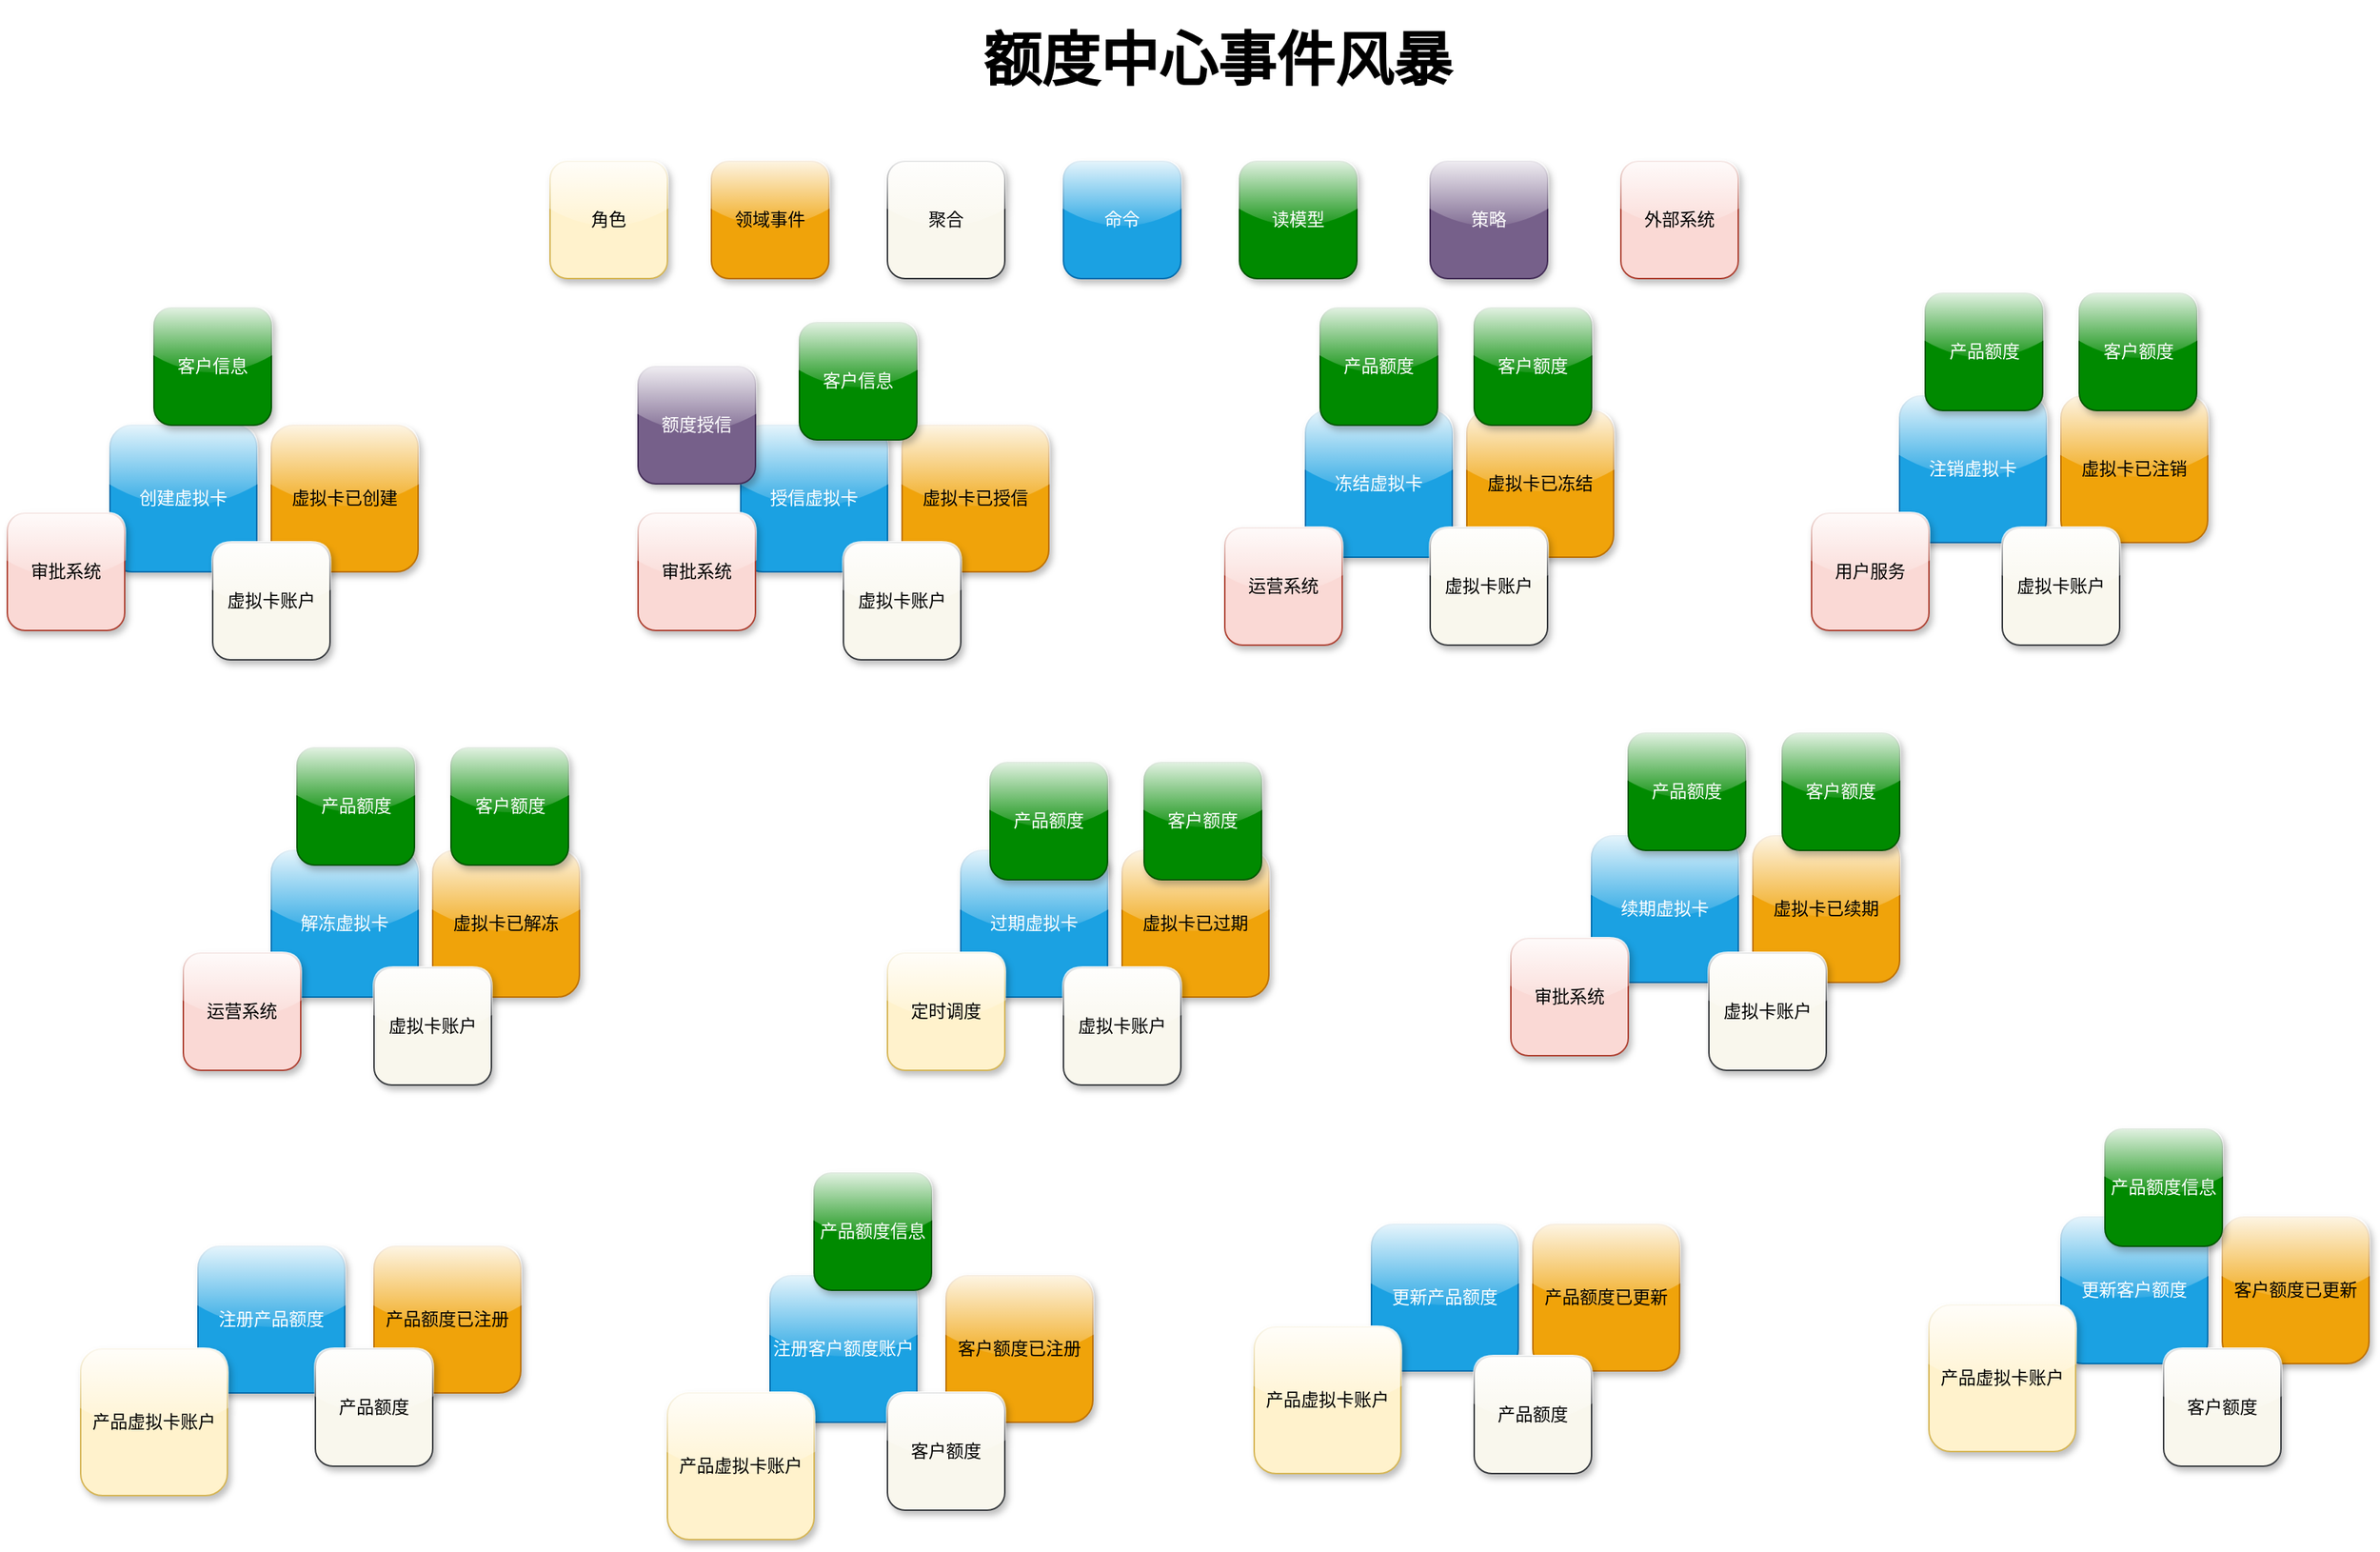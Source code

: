<mxfile version="17.4.5" type="github">
  <diagram id="02kSQJC5EBc3TXm7iyLK" name="Page-1">
    <mxGraphModel dx="3006" dy="1344" grid="1" gridSize="10" guides="1" tooltips="1" connect="1" arrows="1" fold="1" page="1" pageScale="1" pageWidth="850" pageHeight="1100" math="0" shadow="0">
      <root>
        <mxCell id="0" />
        <mxCell id="1" parent="0" />
        <mxCell id="L5pj8UpumzNdaHFX_pkL-2" value="角色" style="whiteSpace=wrap;html=1;aspect=fixed;shadow=1;fillColor=#fff2cc;strokeColor=#d6b656;glass=1;sketch=0;rounded=1;" vertex="1" parent="1">
          <mxGeometry x="100" y="190" width="80" height="80" as="geometry" />
        </mxCell>
        <mxCell id="L5pj8UpumzNdaHFX_pkL-3" value="领域事件" style="whiteSpace=wrap;html=1;aspect=fixed;shadow=1;fillColor=#f0a30a;strokeColor=#BD7000;fontColor=#000000;glass=1;sketch=0;rounded=1;" vertex="1" parent="1">
          <mxGeometry x="210" y="190" width="80" height="80" as="geometry" />
        </mxCell>
        <mxCell id="L5pj8UpumzNdaHFX_pkL-4" value="聚合" style="whiteSpace=wrap;html=1;aspect=fixed;shadow=1;fillColor=#f9f7ed;strokeColor=#36393d;glass=1;sketch=0;rounded=1;" vertex="1" parent="1">
          <mxGeometry x="330" y="190" width="80" height="80" as="geometry" />
        </mxCell>
        <mxCell id="L5pj8UpumzNdaHFX_pkL-5" value="注册产品额度" style="whiteSpace=wrap;html=1;aspect=fixed;shadow=1;fillColor=#1ba1e2;strokeColor=#006EAF;fontColor=#ffffff;glass=1;sketch=0;rounded=1;" vertex="1" parent="1">
          <mxGeometry x="-140" y="930" width="100" height="100" as="geometry" />
        </mxCell>
        <mxCell id="L5pj8UpumzNdaHFX_pkL-6" value="读模型" style="whiteSpace=wrap;html=1;aspect=fixed;shadow=1;fillColor=#008a00;strokeColor=#005700;fontColor=#ffffff;glass=1;sketch=0;rounded=1;" vertex="1" parent="1">
          <mxGeometry x="570" y="190" width="80" height="80" as="geometry" />
        </mxCell>
        <mxCell id="L5pj8UpumzNdaHFX_pkL-8" value="外部系统" style="whiteSpace=wrap;html=1;aspect=fixed;shadow=1;fillColor=#fad9d5;strokeColor=#ae4132;glass=1;sketch=0;rounded=1;" vertex="1" parent="1">
          <mxGeometry x="830" y="190" width="80" height="80" as="geometry" />
        </mxCell>
        <mxCell id="L5pj8UpumzNdaHFX_pkL-9" value="客户额度已注册" style="whiteSpace=wrap;html=1;aspect=fixed;shadow=1;fillColor=#f0a30a;strokeColor=#BD7000;fontColor=#000000;glass=1;sketch=0;rounded=1;" vertex="1" parent="1">
          <mxGeometry x="370" y="950" width="100" height="100" as="geometry" />
        </mxCell>
        <mxCell id="L5pj8UpumzNdaHFX_pkL-10" value="注册客户额度账户" style="whiteSpace=wrap;html=1;aspect=fixed;shadow=1;fillColor=#1ba1e2;strokeColor=#006EAF;fontColor=#ffffff;glass=1;sketch=0;rounded=1;" vertex="1" parent="1">
          <mxGeometry x="250" y="950" width="100" height="100" as="geometry" />
        </mxCell>
        <mxCell id="L5pj8UpumzNdaHFX_pkL-12" value="产品额度已注册" style="whiteSpace=wrap;html=1;aspect=fixed;shadow=1;fillColor=#f0a30a;strokeColor=#BD7000;fontColor=#000000;glass=1;sketch=0;rounded=1;" vertex="1" parent="1">
          <mxGeometry x="-20" y="930" width="100" height="100" as="geometry" />
        </mxCell>
        <mxCell id="L5pj8UpumzNdaHFX_pkL-13" value="产品额度已更新" style="whiteSpace=wrap;html=1;aspect=fixed;shadow=1;fillColor=#f0a30a;strokeColor=#BD7000;fontColor=#000000;glass=1;sketch=0;rounded=1;" vertex="1" parent="1">
          <mxGeometry x="770" y="915" width="100" height="100" as="geometry" />
        </mxCell>
        <mxCell id="L5pj8UpumzNdaHFX_pkL-14" value="更新产品额度" style="whiteSpace=wrap;html=1;aspect=fixed;shadow=1;fillColor=#1ba1e2;strokeColor=#006EAF;fontColor=#ffffff;glass=1;sketch=0;rounded=1;" vertex="1" parent="1">
          <mxGeometry x="660" y="915" width="100" height="100" as="geometry" />
        </mxCell>
        <mxCell id="L5pj8UpumzNdaHFX_pkL-17" value="客户额度已更新" style="whiteSpace=wrap;html=1;aspect=fixed;shadow=1;fillColor=#f0a30a;strokeColor=#BD7000;fontColor=#000000;glass=1;sketch=0;rounded=1;" vertex="1" parent="1">
          <mxGeometry x="1240" y="910" width="100" height="100" as="geometry" />
        </mxCell>
        <mxCell id="L5pj8UpumzNdaHFX_pkL-19" value="更新客户额度" style="whiteSpace=wrap;html=1;aspect=fixed;shadow=1;fillColor=#1ba1e2;strokeColor=#006EAF;fontColor=#ffffff;glass=1;sketch=0;rounded=1;" vertex="1" parent="1">
          <mxGeometry x="1130" y="910" width="100" height="100" as="geometry" />
        </mxCell>
        <mxCell id="L5pj8UpumzNdaHFX_pkL-24" value="产品虚拟卡账户" style="whiteSpace=wrap;html=1;aspect=fixed;shadow=1;fillColor=#fff2cc;strokeColor=#d6b656;glass=1;sketch=0;rounded=1;" vertex="1" parent="1">
          <mxGeometry x="-220" y="1000" width="100" height="100" as="geometry" />
        </mxCell>
        <mxCell id="L5pj8UpumzNdaHFX_pkL-26" value="产品额度" style="whiteSpace=wrap;html=1;aspect=fixed;shadow=1;fillColor=#f9f7ed;strokeColor=#36393d;glass=1;sketch=0;rounded=1;" vertex="1" parent="1">
          <mxGeometry x="-60" y="1000" width="80" height="80" as="geometry" />
        </mxCell>
        <mxCell id="L5pj8UpumzNdaHFX_pkL-28" value="命令" style="whiteSpace=wrap;html=1;aspect=fixed;shadow=1;fillColor=#1ba1e2;strokeColor=#006EAF;fontColor=#ffffff;glass=1;sketch=0;rounded=1;" vertex="1" parent="1">
          <mxGeometry x="450" y="190" width="80" height="80" as="geometry" />
        </mxCell>
        <mxCell id="L5pj8UpumzNdaHFX_pkL-29" value="客户额度" style="whiteSpace=wrap;html=1;aspect=fixed;shadow=1;fillColor=#f9f7ed;strokeColor=#36393d;glass=1;sketch=0;rounded=1;" vertex="1" parent="1">
          <mxGeometry x="330" y="1030" width="80" height="80" as="geometry" />
        </mxCell>
        <mxCell id="L5pj8UpumzNdaHFX_pkL-31" value="&lt;h1&gt;&lt;font style=&quot;font-size: 40px&quot;&gt;额度中心事件风暴&lt;/font&gt;&lt;/h1&gt;" style="text;html=1;strokeColor=none;fillColor=none;align=center;verticalAlign=middle;whiteSpace=wrap;rounded=1;shadow=1;glass=1;sketch=0;" vertex="1" parent="1">
          <mxGeometry x="360" y="90" width="390" height="60" as="geometry" />
        </mxCell>
        <mxCell id="L5pj8UpumzNdaHFX_pkL-32" value="产品虚拟卡账户" style="whiteSpace=wrap;html=1;aspect=fixed;shadow=1;fillColor=#fff2cc;strokeColor=#d6b656;glass=1;sketch=0;rounded=1;" vertex="1" parent="1">
          <mxGeometry x="580" y="985" width="100" height="100" as="geometry" />
        </mxCell>
        <mxCell id="L5pj8UpumzNdaHFX_pkL-33" value="产品虚拟卡账户" style="whiteSpace=wrap;html=1;aspect=fixed;shadow=1;fillColor=#fff2cc;strokeColor=#d6b656;glass=1;sketch=0;rounded=1;" vertex="1" parent="1">
          <mxGeometry x="180" y="1030" width="100" height="100" as="geometry" />
        </mxCell>
        <mxCell id="L5pj8UpumzNdaHFX_pkL-34" value="产品额度信息" style="whiteSpace=wrap;html=1;aspect=fixed;shadow=1;fillColor=#008a00;strokeColor=#005700;fontColor=#ffffff;glass=1;sketch=0;rounded=1;" vertex="1" parent="1">
          <mxGeometry x="280" y="880" width="80" height="80" as="geometry" />
        </mxCell>
        <mxCell id="L5pj8UpumzNdaHFX_pkL-35" value="产品虚拟卡账户" style="whiteSpace=wrap;html=1;aspect=fixed;shadow=1;fillColor=#fff2cc;strokeColor=#d6b656;glass=1;sketch=0;rounded=1;" vertex="1" parent="1">
          <mxGeometry x="1040" y="970" width="100" height="100" as="geometry" />
        </mxCell>
        <mxCell id="L5pj8UpumzNdaHFX_pkL-36" value="产品额度" style="whiteSpace=wrap;html=1;aspect=fixed;shadow=1;fillColor=#f9f7ed;strokeColor=#36393d;glass=1;sketch=0;rounded=1;" vertex="1" parent="1">
          <mxGeometry x="730" y="1005" width="80" height="80" as="geometry" />
        </mxCell>
        <mxCell id="L5pj8UpumzNdaHFX_pkL-37" value="客户额度" style="whiteSpace=wrap;html=1;aspect=fixed;shadow=1;fillColor=#f9f7ed;strokeColor=#36393d;glass=1;sketch=0;rounded=1;" vertex="1" parent="1">
          <mxGeometry x="1200" y="1000" width="80" height="80" as="geometry" />
        </mxCell>
        <mxCell id="L5pj8UpumzNdaHFX_pkL-38" value="虚拟卡已创建" style="whiteSpace=wrap;html=1;aspect=fixed;shadow=1;fillColor=#f0a30a;strokeColor=#BD7000;fontColor=#000000;glass=1;sketch=0;rounded=1;" vertex="1" parent="1">
          <mxGeometry x="-90" y="370" width="100" height="100" as="geometry" />
        </mxCell>
        <mxCell id="L5pj8UpumzNdaHFX_pkL-39" value="虚拟卡已冻结" style="whiteSpace=wrap;html=1;aspect=fixed;shadow=1;fillColor=#f0a30a;strokeColor=#BD7000;fontColor=#000000;glass=1;sketch=0;rounded=1;" vertex="1" parent="1">
          <mxGeometry x="725" y="360" width="100" height="100" as="geometry" />
        </mxCell>
        <mxCell id="L5pj8UpumzNdaHFX_pkL-40" value="虚拟卡已解冻" style="whiteSpace=wrap;html=1;aspect=fixed;shadow=1;fillColor=#f0a30a;strokeColor=#BD7000;fontColor=#000000;glass=1;sketch=0;rounded=1;" vertex="1" parent="1">
          <mxGeometry x="20" y="660" width="100" height="100" as="geometry" />
        </mxCell>
        <mxCell id="L5pj8UpumzNdaHFX_pkL-41" value="虚拟卡已注销" style="whiteSpace=wrap;html=1;aspect=fixed;shadow=1;fillColor=#f0a30a;strokeColor=#BD7000;fontColor=#000000;glass=1;sketch=0;rounded=1;" vertex="1" parent="1">
          <mxGeometry x="1130" y="350" width="100" height="100" as="geometry" />
        </mxCell>
        <mxCell id="L5pj8UpumzNdaHFX_pkL-42" value="虚拟卡已过期" style="whiteSpace=wrap;html=1;aspect=fixed;shadow=1;fillColor=#f0a30a;strokeColor=#BD7000;fontColor=#000000;glass=1;sketch=0;rounded=1;" vertex="1" parent="1">
          <mxGeometry x="490" y="660" width="100" height="100" as="geometry" />
        </mxCell>
        <mxCell id="L5pj8UpumzNdaHFX_pkL-43" value="虚拟卡已续期" style="whiteSpace=wrap;html=1;aspect=fixed;shadow=1;fillColor=#f0a30a;strokeColor=#BD7000;fontColor=#000000;glass=1;sketch=0;rounded=1;" vertex="1" parent="1">
          <mxGeometry x="920" y="650" width="100" height="100" as="geometry" />
        </mxCell>
        <mxCell id="L5pj8UpumzNdaHFX_pkL-45" value="冻结虚拟卡" style="whiteSpace=wrap;html=1;aspect=fixed;shadow=1;fillColor=#1ba1e2;strokeColor=#006EAF;fontColor=#ffffff;glass=1;sketch=0;rounded=1;" vertex="1" parent="1">
          <mxGeometry x="615" y="360" width="100" height="100" as="geometry" />
        </mxCell>
        <mxCell id="L5pj8UpumzNdaHFX_pkL-46" value="解冻虚拟卡" style="whiteSpace=wrap;html=1;aspect=fixed;shadow=1;fillColor=#1ba1e2;strokeColor=#006EAF;fontColor=#ffffff;glass=1;sketch=0;rounded=1;" vertex="1" parent="1">
          <mxGeometry x="-90" y="660" width="100" height="100" as="geometry" />
        </mxCell>
        <mxCell id="L5pj8UpumzNdaHFX_pkL-47" value="注销虚拟卡" style="whiteSpace=wrap;html=1;aspect=fixed;shadow=1;fillColor=#1ba1e2;strokeColor=#006EAF;fontColor=#ffffff;glass=1;sketch=0;rounded=1;" vertex="1" parent="1">
          <mxGeometry x="1020" y="350" width="100" height="100" as="geometry" />
        </mxCell>
        <mxCell id="L5pj8UpumzNdaHFX_pkL-48" value="过期虚拟卡" style="whiteSpace=wrap;html=1;aspect=fixed;shadow=1;fillColor=#1ba1e2;strokeColor=#006EAF;fontColor=#ffffff;glass=1;sketch=0;rounded=1;" vertex="1" parent="1">
          <mxGeometry x="380" y="660" width="100" height="100" as="geometry" />
        </mxCell>
        <mxCell id="L5pj8UpumzNdaHFX_pkL-49" value="续期虚拟卡" style="whiteSpace=wrap;html=1;aspect=fixed;shadow=1;fillColor=#1ba1e2;strokeColor=#006EAF;fontColor=#ffffff;glass=1;sketch=0;rounded=1;" vertex="1" parent="1">
          <mxGeometry x="810" y="650" width="100" height="100" as="geometry" />
        </mxCell>
        <mxCell id="L5pj8UpumzNdaHFX_pkL-50" value="创建虚拟卡" style="whiteSpace=wrap;html=1;aspect=fixed;shadow=1;fillColor=#1ba1e2;strokeColor=#006EAF;fontColor=#ffffff;glass=1;sketch=0;rounded=1;" vertex="1" parent="1">
          <mxGeometry x="-200" y="370" width="100" height="100" as="geometry" />
        </mxCell>
        <mxCell id="L5pj8UpumzNdaHFX_pkL-51" value="虚拟卡已授信" style="whiteSpace=wrap;html=1;aspect=fixed;shadow=1;fillColor=#f0a30a;strokeColor=#BD7000;fontColor=#000000;glass=1;sketch=0;rounded=1;" vertex="1" parent="1">
          <mxGeometry x="340" y="370" width="100" height="100" as="geometry" />
        </mxCell>
        <mxCell id="L5pj8UpumzNdaHFX_pkL-52" value="授信虚拟卡" style="whiteSpace=wrap;html=1;aspect=fixed;shadow=1;fillColor=#1ba1e2;strokeColor=#006EAF;fontColor=#ffffff;glass=1;sketch=0;rounded=1;" vertex="1" parent="1">
          <mxGeometry x="230" y="370" width="100" height="100" as="geometry" />
        </mxCell>
        <mxCell id="L5pj8UpumzNdaHFX_pkL-53" value="策略" style="whiteSpace=wrap;html=1;aspect=fixed;shadow=1;fillColor=#76608a;strokeColor=#432D57;fontColor=#ffffff;glass=1;sketch=0;rounded=1;" vertex="1" parent="1">
          <mxGeometry x="700" y="190" width="80" height="80" as="geometry" />
        </mxCell>
        <mxCell id="L5pj8UpumzNdaHFX_pkL-54" value="审批系统" style="whiteSpace=wrap;html=1;aspect=fixed;shadow=1;fillColor=#fad9d5;strokeColor=#ae4132;glass=1;sketch=0;rounded=1;" vertex="1" parent="1">
          <mxGeometry x="-270" y="430" width="80" height="80" as="geometry" />
        </mxCell>
        <mxCell id="L5pj8UpumzNdaHFX_pkL-55" value="审批系统" style="whiteSpace=wrap;html=1;aspect=fixed;shadow=1;fillColor=#fad9d5;strokeColor=#ae4132;glass=1;sketch=0;rounded=1;" vertex="1" parent="1">
          <mxGeometry x="160" y="430" width="80" height="80" as="geometry" />
        </mxCell>
        <mxCell id="L5pj8UpumzNdaHFX_pkL-63" value="用户服务" style="whiteSpace=wrap;html=1;aspect=fixed;shadow=1;fillColor=#fad9d5;strokeColor=#ae4132;glass=1;sketch=0;rounded=1;" vertex="1" parent="1">
          <mxGeometry x="960" y="430" width="80" height="80" as="geometry" />
        </mxCell>
        <mxCell id="L5pj8UpumzNdaHFX_pkL-64" value="客户信息" style="whiteSpace=wrap;html=1;aspect=fixed;shadow=1;fillColor=#008a00;strokeColor=#005700;fontColor=#ffffff;glass=1;sketch=0;rounded=1;" vertex="1" parent="1">
          <mxGeometry x="-170" y="290" width="80" height="80" as="geometry" />
        </mxCell>
        <mxCell id="L5pj8UpumzNdaHFX_pkL-65" value="客户信息" style="whiteSpace=wrap;html=1;aspect=fixed;shadow=1;fillColor=#008a00;strokeColor=#005700;fontColor=#ffffff;glass=1;sketch=0;rounded=1;" vertex="1" parent="1">
          <mxGeometry x="270" y="300" width="80" height="80" as="geometry" />
        </mxCell>
        <mxCell id="L5pj8UpumzNdaHFX_pkL-66" value="产品额度" style="whiteSpace=wrap;html=1;aspect=fixed;shadow=1;fillColor=#008a00;strokeColor=#005700;fontColor=#ffffff;glass=1;sketch=0;rounded=1;" vertex="1" parent="1">
          <mxGeometry x="625" y="290" width="80" height="80" as="geometry" />
        </mxCell>
        <mxCell id="L5pj8UpumzNdaHFX_pkL-67" value="客户额度" style="whiteSpace=wrap;html=1;aspect=fixed;shadow=1;fillColor=#008a00;strokeColor=#005700;fontColor=#ffffff;glass=1;sketch=0;rounded=1;" vertex="1" parent="1">
          <mxGeometry x="730" y="290" width="80" height="80" as="geometry" />
        </mxCell>
        <mxCell id="L5pj8UpumzNdaHFX_pkL-68" value="额度授信" style="whiteSpace=wrap;html=1;aspect=fixed;shadow=1;fillColor=#76608a;strokeColor=#432D57;fontColor=#ffffff;glass=1;sketch=0;rounded=1;" vertex="1" parent="1">
          <mxGeometry x="160" y="330" width="80" height="80" as="geometry" />
        </mxCell>
        <mxCell id="L5pj8UpumzNdaHFX_pkL-69" value="产品额度" style="whiteSpace=wrap;html=1;aspect=fixed;shadow=1;fillColor=#008a00;strokeColor=#005700;fontColor=#ffffff;glass=1;sketch=0;rounded=1;" vertex="1" parent="1">
          <mxGeometry x="1037.5" y="280" width="80" height="80" as="geometry" />
        </mxCell>
        <mxCell id="L5pj8UpumzNdaHFX_pkL-70" value="客户额度" style="whiteSpace=wrap;html=1;aspect=fixed;shadow=1;fillColor=#008a00;strokeColor=#005700;fontColor=#ffffff;glass=1;sketch=0;rounded=1;" vertex="1" parent="1">
          <mxGeometry x="1142.5" y="280" width="80" height="80" as="geometry" />
        </mxCell>
        <mxCell id="L5pj8UpumzNdaHFX_pkL-72" value="定时调度" style="whiteSpace=wrap;html=1;aspect=fixed;shadow=1;fillColor=#fff2cc;strokeColor=#d6b656;glass=1;sketch=0;rounded=1;" vertex="1" parent="1">
          <mxGeometry x="330" y="730" width="80" height="80" as="geometry" />
        </mxCell>
        <mxCell id="L5pj8UpumzNdaHFX_pkL-74" value="产品额度" style="whiteSpace=wrap;html=1;aspect=fixed;shadow=1;fillColor=#008a00;strokeColor=#005700;fontColor=#ffffff;glass=1;sketch=0;rounded=1;" vertex="1" parent="1">
          <mxGeometry x="835" y="580" width="80" height="80" as="geometry" />
        </mxCell>
        <mxCell id="L5pj8UpumzNdaHFX_pkL-75" value="客户额度" style="whiteSpace=wrap;html=1;aspect=fixed;shadow=1;fillColor=#008a00;strokeColor=#005700;fontColor=#ffffff;glass=1;sketch=0;rounded=1;" vertex="1" parent="1">
          <mxGeometry x="940" y="580" width="80" height="80" as="geometry" />
        </mxCell>
        <mxCell id="L5pj8UpumzNdaHFX_pkL-76" value="产品额度" style="whiteSpace=wrap;html=1;aspect=fixed;shadow=1;fillColor=#008a00;strokeColor=#005700;fontColor=#ffffff;glass=1;sketch=0;rounded=1;" vertex="1" parent="1">
          <mxGeometry x="400" y="600" width="80" height="80" as="geometry" />
        </mxCell>
        <mxCell id="L5pj8UpumzNdaHFX_pkL-77" value="客户额度" style="whiteSpace=wrap;html=1;aspect=fixed;shadow=1;fillColor=#008a00;strokeColor=#005700;fontColor=#ffffff;glass=1;sketch=0;rounded=1;" vertex="1" parent="1">
          <mxGeometry x="505" y="600" width="80" height="80" as="geometry" />
        </mxCell>
        <mxCell id="L5pj8UpumzNdaHFX_pkL-78" value="产品额度" style="whiteSpace=wrap;html=1;aspect=fixed;shadow=1;fillColor=#008a00;strokeColor=#005700;fontColor=#ffffff;glass=1;sketch=0;rounded=1;" vertex="1" parent="1">
          <mxGeometry x="-72.5" y="590" width="80" height="80" as="geometry" />
        </mxCell>
        <mxCell id="L5pj8UpumzNdaHFX_pkL-79" value="客户额度" style="whiteSpace=wrap;html=1;aspect=fixed;shadow=1;fillColor=#008a00;strokeColor=#005700;fontColor=#ffffff;glass=1;sketch=0;rounded=1;" vertex="1" parent="1">
          <mxGeometry x="32.5" y="590" width="80" height="80" as="geometry" />
        </mxCell>
        <mxCell id="L5pj8UpumzNdaHFX_pkL-81" value="运营系统" style="whiteSpace=wrap;html=1;aspect=fixed;shadow=1;fillColor=#fad9d5;strokeColor=#ae4132;glass=1;sketch=0;rounded=1;" vertex="1" parent="1">
          <mxGeometry x="560" y="440" width="80" height="80" as="geometry" />
        </mxCell>
        <mxCell id="L5pj8UpumzNdaHFX_pkL-82" value="运营系统" style="whiteSpace=wrap;html=1;aspect=fixed;shadow=1;fillColor=#fad9d5;strokeColor=#ae4132;glass=1;sketch=0;rounded=1;" vertex="1" parent="1">
          <mxGeometry x="-150" y="730" width="80" height="80" as="geometry" />
        </mxCell>
        <mxCell id="L5pj8UpumzNdaHFX_pkL-83" value="审批系统" style="whiteSpace=wrap;html=1;aspect=fixed;shadow=1;fillColor=#fad9d5;strokeColor=#ae4132;glass=1;sketch=0;rounded=1;" vertex="1" parent="1">
          <mxGeometry x="755" y="720" width="80" height="80" as="geometry" />
        </mxCell>
        <mxCell id="L5pj8UpumzNdaHFX_pkL-84" value="虚拟卡账户" style="whiteSpace=wrap;html=1;aspect=fixed;shadow=1;fillColor=#f9f7ed;strokeColor=#36393d;glass=1;sketch=0;rounded=1;" vertex="1" parent="1">
          <mxGeometry x="-130" y="450" width="80" height="80" as="geometry" />
        </mxCell>
        <mxCell id="L5pj8UpumzNdaHFX_pkL-85" value="虚拟卡账户" style="whiteSpace=wrap;html=1;aspect=fixed;shadow=1;fillColor=#f9f7ed;strokeColor=#36393d;glass=1;sketch=0;rounded=1;" vertex="1" parent="1">
          <mxGeometry x="-20" y="740" width="80" height="80" as="geometry" />
        </mxCell>
        <mxCell id="L5pj8UpumzNdaHFX_pkL-86" value="虚拟卡账户" style="whiteSpace=wrap;html=1;aspect=fixed;shadow=1;fillColor=#f9f7ed;strokeColor=#36393d;glass=1;sketch=0;rounded=1;" vertex="1" parent="1">
          <mxGeometry x="300" y="450" width="80" height="80" as="geometry" />
        </mxCell>
        <mxCell id="L5pj8UpumzNdaHFX_pkL-87" value="虚拟卡账户" style="whiteSpace=wrap;html=1;aspect=fixed;shadow=1;fillColor=#f9f7ed;strokeColor=#36393d;glass=1;sketch=0;rounded=1;" vertex="1" parent="1">
          <mxGeometry x="700" y="440" width="80" height="80" as="geometry" />
        </mxCell>
        <mxCell id="L5pj8UpumzNdaHFX_pkL-88" value="虚拟卡账户" style="whiteSpace=wrap;html=1;aspect=fixed;shadow=1;fillColor=#f9f7ed;strokeColor=#36393d;glass=1;sketch=0;rounded=1;" vertex="1" parent="1">
          <mxGeometry x="1090" y="440" width="80" height="80" as="geometry" />
        </mxCell>
        <mxCell id="L5pj8UpumzNdaHFX_pkL-89" value="虚拟卡账户" style="whiteSpace=wrap;html=1;aspect=fixed;shadow=1;fillColor=#f9f7ed;strokeColor=#36393d;glass=1;sketch=0;rounded=1;" vertex="1" parent="1">
          <mxGeometry x="450" y="740" width="80" height="80" as="geometry" />
        </mxCell>
        <mxCell id="L5pj8UpumzNdaHFX_pkL-90" value="虚拟卡账户" style="whiteSpace=wrap;html=1;aspect=fixed;shadow=1;fillColor=#f9f7ed;strokeColor=#36393d;glass=1;sketch=0;rounded=1;" vertex="1" parent="1">
          <mxGeometry x="890" y="730" width="80" height="80" as="geometry" />
        </mxCell>
        <mxCell id="L5pj8UpumzNdaHFX_pkL-91" value="产品额度信息" style="whiteSpace=wrap;html=1;aspect=fixed;shadow=1;fillColor=#008a00;strokeColor=#005700;fontColor=#ffffff;glass=1;sketch=0;rounded=1;" vertex="1" parent="1">
          <mxGeometry x="1160" y="850" width="80" height="80" as="geometry" />
        </mxCell>
      </root>
    </mxGraphModel>
  </diagram>
</mxfile>
